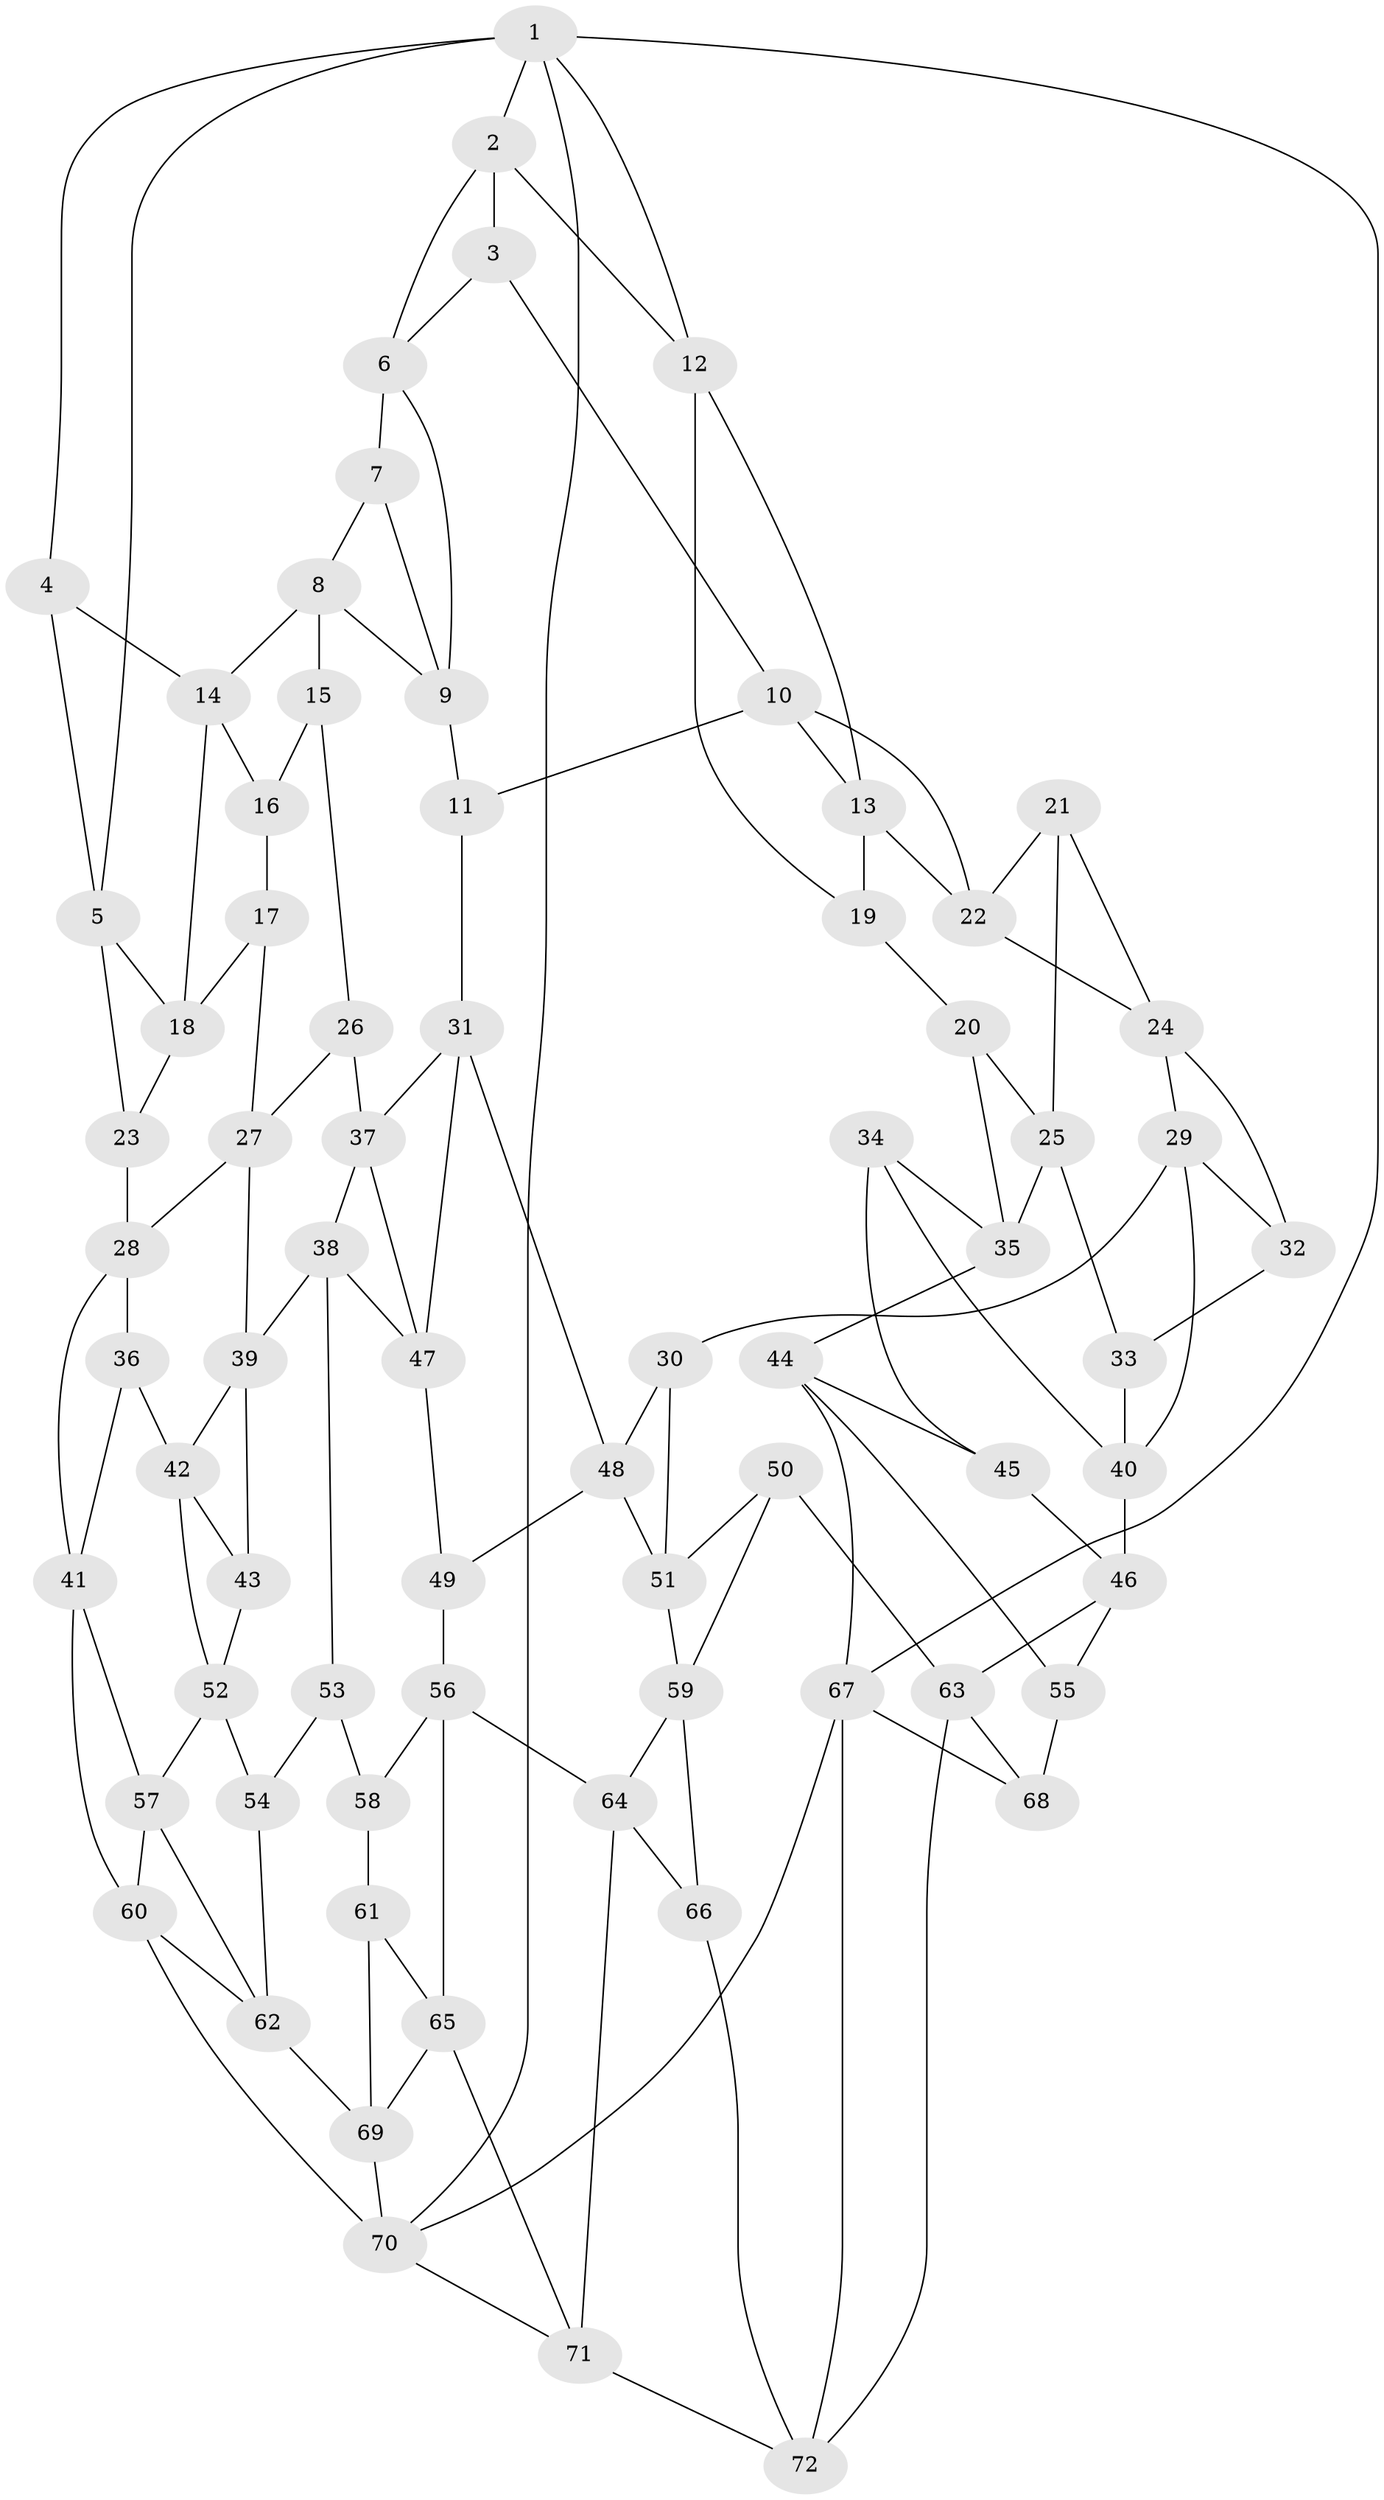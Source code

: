 // original degree distribution, {3: 0.013888888888888888, 4: 0.2569444444444444, 6: 0.24305555555555555, 5: 0.4861111111111111}
// Generated by graph-tools (version 1.1) at 2025/03/03/09/25 03:03:20]
// undirected, 72 vertices, 132 edges
graph export_dot {
graph [start="1"]
  node [color=gray90,style=filled];
  1;
  2;
  3;
  4;
  5;
  6;
  7;
  8;
  9;
  10;
  11;
  12;
  13;
  14;
  15;
  16;
  17;
  18;
  19;
  20;
  21;
  22;
  23;
  24;
  25;
  26;
  27;
  28;
  29;
  30;
  31;
  32;
  33;
  34;
  35;
  36;
  37;
  38;
  39;
  40;
  41;
  42;
  43;
  44;
  45;
  46;
  47;
  48;
  49;
  50;
  51;
  52;
  53;
  54;
  55;
  56;
  57;
  58;
  59;
  60;
  61;
  62;
  63;
  64;
  65;
  66;
  67;
  68;
  69;
  70;
  71;
  72;
  1 -- 2 [weight=1.0];
  1 -- 4 [weight=1.0];
  1 -- 5 [weight=1.0];
  1 -- 12 [weight=1.0];
  1 -- 67 [weight=1.0];
  1 -- 70 [weight=1.0];
  2 -- 3 [weight=1.0];
  2 -- 6 [weight=1.0];
  2 -- 12 [weight=1.0];
  3 -- 6 [weight=1.0];
  3 -- 10 [weight=1.0];
  4 -- 5 [weight=1.0];
  4 -- 14 [weight=1.0];
  5 -- 18 [weight=1.0];
  5 -- 23 [weight=1.0];
  6 -- 7 [weight=3.0];
  6 -- 9 [weight=1.0];
  7 -- 8 [weight=1.0];
  7 -- 9 [weight=1.0];
  8 -- 9 [weight=1.0];
  8 -- 14 [weight=1.0];
  8 -- 15 [weight=1.0];
  9 -- 11 [weight=1.0];
  10 -- 11 [weight=1.0];
  10 -- 13 [weight=1.0];
  10 -- 22 [weight=1.0];
  11 -- 31 [weight=1.0];
  12 -- 13 [weight=1.0];
  12 -- 19 [weight=1.0];
  13 -- 19 [weight=1.0];
  13 -- 22 [weight=1.0];
  14 -- 16 [weight=1.0];
  14 -- 18 [weight=1.0];
  15 -- 16 [weight=2.0];
  15 -- 26 [weight=1.0];
  16 -- 17 [weight=1.0];
  17 -- 18 [weight=1.0];
  17 -- 27 [weight=1.0];
  18 -- 23 [weight=1.0];
  19 -- 20 [weight=2.0];
  20 -- 25 [weight=1.0];
  20 -- 35 [weight=1.0];
  21 -- 22 [weight=1.0];
  21 -- 24 [weight=1.0];
  21 -- 25 [weight=1.0];
  22 -- 24 [weight=1.0];
  23 -- 28 [weight=1.0];
  24 -- 29 [weight=1.0];
  24 -- 32 [weight=1.0];
  25 -- 33 [weight=1.0];
  25 -- 35 [weight=1.0];
  26 -- 27 [weight=1.0];
  26 -- 37 [weight=1.0];
  27 -- 28 [weight=1.0];
  27 -- 39 [weight=1.0];
  28 -- 36 [weight=1.0];
  28 -- 41 [weight=1.0];
  29 -- 30 [weight=1.0];
  29 -- 32 [weight=1.0];
  29 -- 40 [weight=1.0];
  30 -- 48 [weight=1.0];
  30 -- 51 [weight=1.0];
  31 -- 37 [weight=1.0];
  31 -- 47 [weight=1.0];
  31 -- 48 [weight=1.0];
  32 -- 33 [weight=2.0];
  33 -- 40 [weight=1.0];
  34 -- 35 [weight=1.0];
  34 -- 40 [weight=1.0];
  34 -- 45 [weight=2.0];
  35 -- 44 [weight=1.0];
  36 -- 41 [weight=1.0];
  36 -- 42 [weight=1.0];
  37 -- 38 [weight=1.0];
  37 -- 47 [weight=1.0];
  38 -- 39 [weight=1.0];
  38 -- 47 [weight=1.0];
  38 -- 53 [weight=1.0];
  39 -- 42 [weight=1.0];
  39 -- 43 [weight=1.0];
  40 -- 46 [weight=1.0];
  41 -- 57 [weight=1.0];
  41 -- 60 [weight=1.0];
  42 -- 43 [weight=1.0];
  42 -- 52 [weight=1.0];
  43 -- 52 [weight=1.0];
  44 -- 45 [weight=1.0];
  44 -- 55 [weight=1.0];
  44 -- 67 [weight=1.0];
  45 -- 46 [weight=1.0];
  46 -- 55 [weight=1.0];
  46 -- 63 [weight=1.0];
  47 -- 49 [weight=1.0];
  48 -- 49 [weight=1.0];
  48 -- 51 [weight=1.0];
  49 -- 56 [weight=1.0];
  50 -- 51 [weight=1.0];
  50 -- 59 [weight=1.0];
  50 -- 63 [weight=1.0];
  51 -- 59 [weight=1.0];
  52 -- 54 [weight=1.0];
  52 -- 57 [weight=1.0];
  53 -- 54 [weight=1.0];
  53 -- 58 [weight=2.0];
  54 -- 62 [weight=1.0];
  55 -- 68 [weight=2.0];
  56 -- 58 [weight=1.0];
  56 -- 64 [weight=1.0];
  56 -- 65 [weight=1.0];
  57 -- 60 [weight=1.0];
  57 -- 62 [weight=1.0];
  58 -- 61 [weight=1.0];
  59 -- 64 [weight=1.0];
  59 -- 66 [weight=1.0];
  60 -- 62 [weight=1.0];
  60 -- 70 [weight=1.0];
  61 -- 65 [weight=1.0];
  61 -- 69 [weight=1.0];
  62 -- 69 [weight=1.0];
  63 -- 68 [weight=1.0];
  63 -- 72 [weight=1.0];
  64 -- 66 [weight=1.0];
  64 -- 71 [weight=1.0];
  65 -- 69 [weight=1.0];
  65 -- 71 [weight=1.0];
  66 -- 72 [weight=1.0];
  67 -- 68 [weight=1.0];
  67 -- 70 [weight=1.0];
  67 -- 72 [weight=1.0];
  69 -- 70 [weight=1.0];
  70 -- 71 [weight=1.0];
  71 -- 72 [weight=1.0];
}
